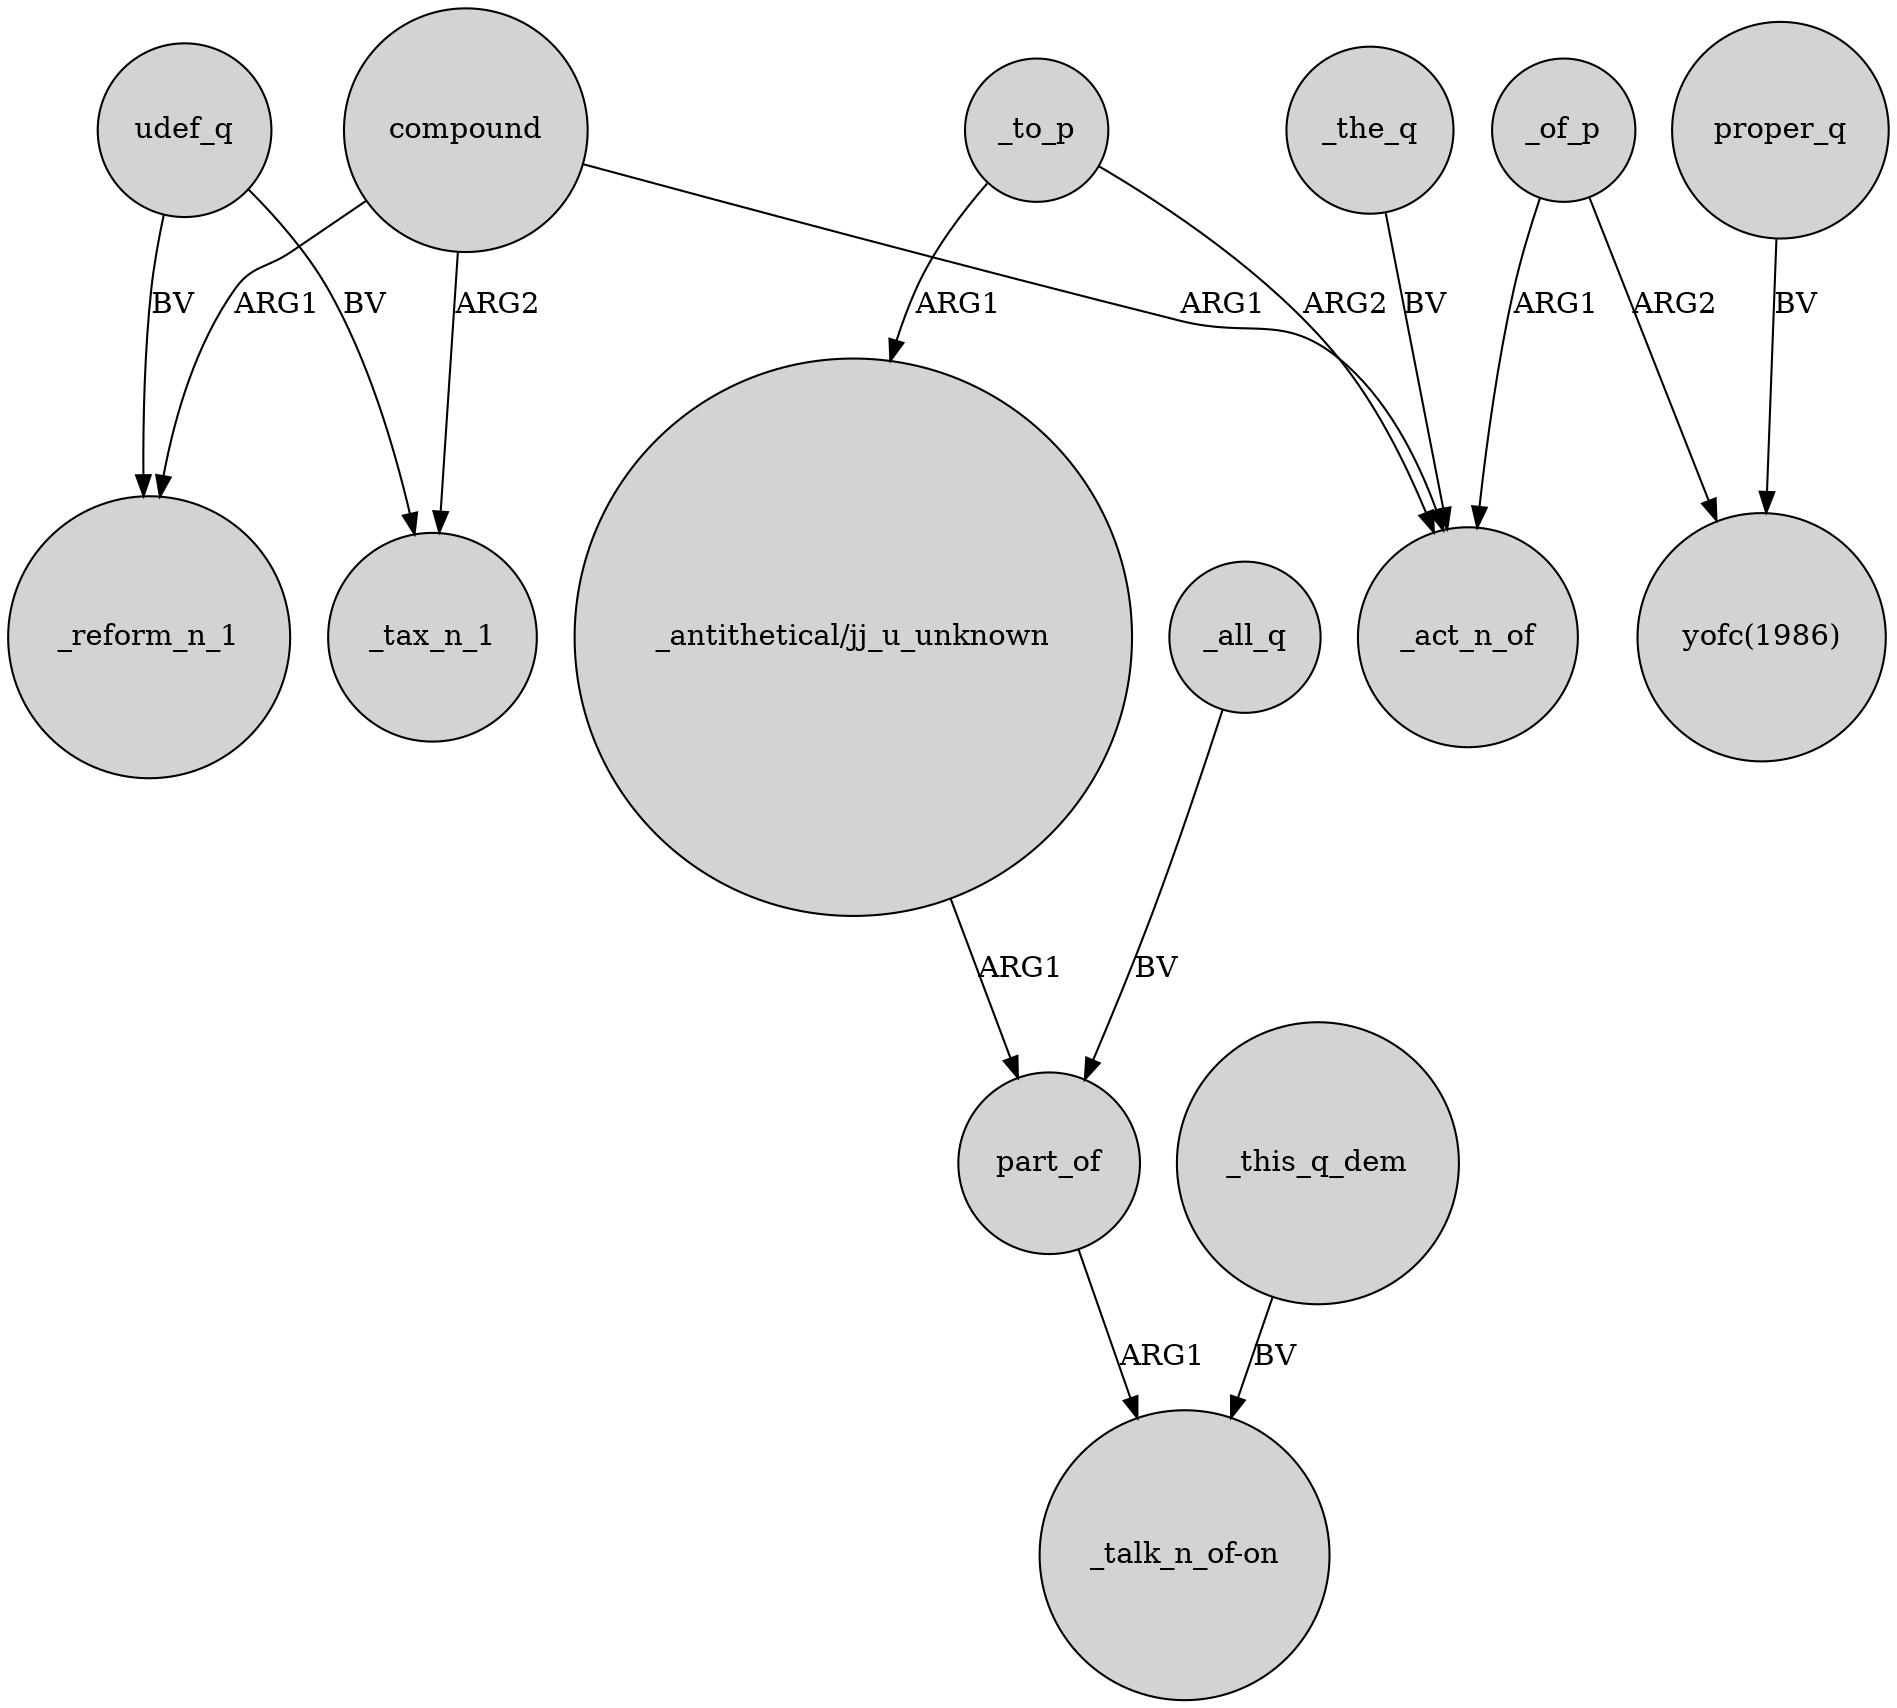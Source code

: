 digraph {
	node [shape=circle style=filled]
	udef_q -> _tax_n_1 [label=BV]
	_of_p -> "yofc(1986)" [label=ARG2]
	part_of -> "_talk_n_of-on" [label=ARG1]
	_all_q -> part_of [label=BV]
	_of_p -> _act_n_of [label=ARG1]
	compound -> _tax_n_1 [label=ARG2]
	_this_q_dem -> "_talk_n_of-on" [label=BV]
	_to_p -> _act_n_of [label=ARG2]
	proper_q -> "yofc(1986)" [label=BV]
	compound -> _reform_n_1 [label=ARG1]
	"_antithetical/jj_u_unknown" -> part_of [label=ARG1]
	_to_p -> "_antithetical/jj_u_unknown" [label=ARG1]
	udef_q -> _reform_n_1 [label=BV]
	_the_q -> _act_n_of [label=BV]
	compound -> _act_n_of [label=ARG1]
}
